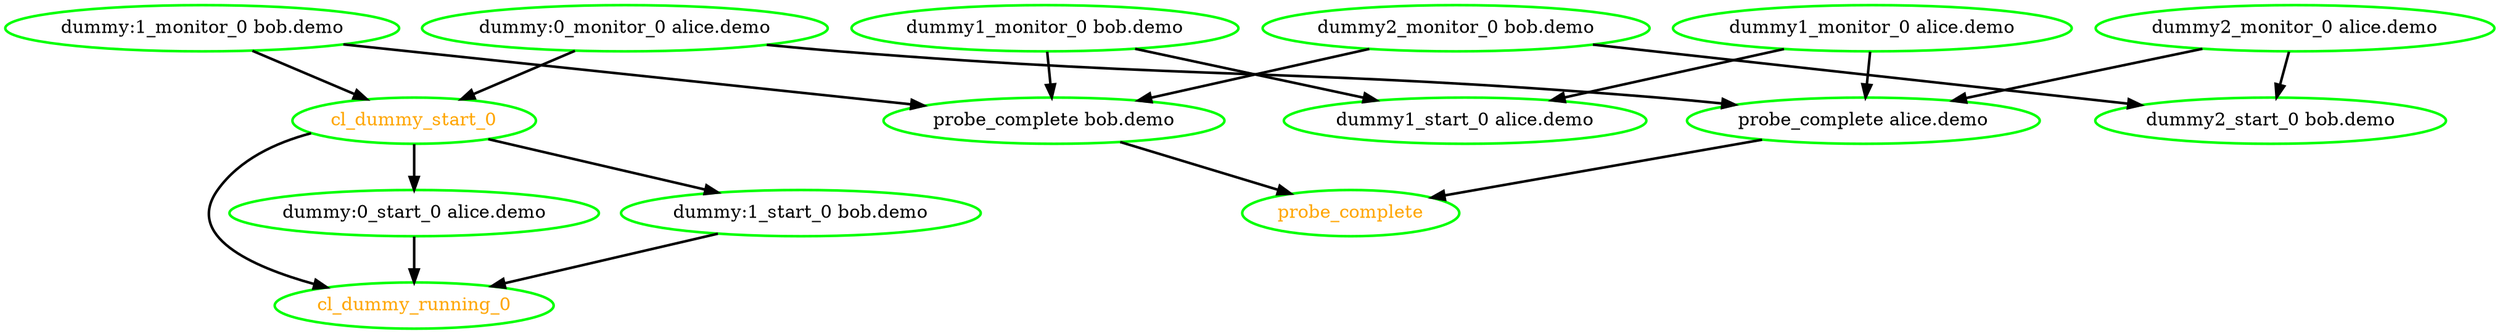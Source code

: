 digraph "g" {
"cl_dummy_running_0" [ style=bold color="green" fontcolor="orange" ]
"cl_dummy_start_0" -> "cl_dummy_running_0" [ style = bold]
"cl_dummy_start_0" -> "dummy:0_start_0 alice.demo" [ style = bold]
"cl_dummy_start_0" -> "dummy:1_start_0 bob.demo" [ style = bold]
"cl_dummy_start_0" [ style=bold color="green" fontcolor="orange" ]
"dummy1_monitor_0 alice.demo" -> "dummy1_start_0 alice.demo" [ style = bold]
"dummy1_monitor_0 alice.demo" -> "probe_complete alice.demo" [ style = bold]
"dummy1_monitor_0 alice.demo" [ style=bold color="green" fontcolor="black" ]
"dummy1_monitor_0 bob.demo" -> "dummy1_start_0 alice.demo" [ style = bold]
"dummy1_monitor_0 bob.demo" -> "probe_complete bob.demo" [ style = bold]
"dummy1_monitor_0 bob.demo" [ style=bold color="green" fontcolor="black" ]
"dummy1_start_0 alice.demo" [ style=bold color="green" fontcolor="black" ]
"dummy2_monitor_0 alice.demo" -> "dummy2_start_0 bob.demo" [ style = bold]
"dummy2_monitor_0 alice.demo" -> "probe_complete alice.demo" [ style = bold]
"dummy2_monitor_0 alice.demo" [ style=bold color="green" fontcolor="black" ]
"dummy2_monitor_0 bob.demo" -> "dummy2_start_0 bob.demo" [ style = bold]
"dummy2_monitor_0 bob.demo" -> "probe_complete bob.demo" [ style = bold]
"dummy2_monitor_0 bob.demo" [ style=bold color="green" fontcolor="black" ]
"dummy2_start_0 bob.demo" [ style=bold color="green" fontcolor="black" ]
"dummy:0_monitor_0 alice.demo" -> "cl_dummy_start_0" [ style = bold]
"dummy:0_monitor_0 alice.demo" -> "probe_complete alice.demo" [ style = bold]
"dummy:0_monitor_0 alice.demo" [ style=bold color="green" fontcolor="black" ]
"dummy:0_start_0 alice.demo" -> "cl_dummy_running_0" [ style = bold]
"dummy:0_start_0 alice.demo" [ style=bold color="green" fontcolor="black" ]
"dummy:1_monitor_0 bob.demo" -> "cl_dummy_start_0" [ style = bold]
"dummy:1_monitor_0 bob.demo" -> "probe_complete bob.demo" [ style = bold]
"dummy:1_monitor_0 bob.demo" [ style=bold color="green" fontcolor="black" ]
"dummy:1_start_0 bob.demo" -> "cl_dummy_running_0" [ style = bold]
"dummy:1_start_0 bob.demo" [ style=bold color="green" fontcolor="black" ]
"probe_complete alice.demo" -> "probe_complete" [ style = bold]
"probe_complete alice.demo" [ style=bold color="green" fontcolor="black" ]
"probe_complete bob.demo" -> "probe_complete" [ style = bold]
"probe_complete bob.demo" [ style=bold color="green" fontcolor="black" ]
"probe_complete" [ style=bold color="green" fontcolor="orange" ]
}
